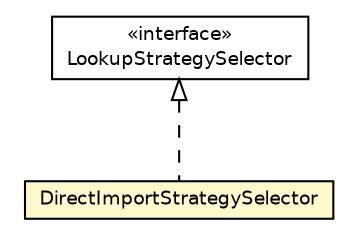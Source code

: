 #!/usr/local/bin/dot
#
# Class diagram 
# Generated by UMLGraph version 5.2 (http://www.umlgraph.org/)
#

digraph G {
	edge [fontname="Helvetica",fontsize=10,labelfontname="Helvetica",labelfontsize=10];
	node [fontname="Helvetica",fontsize=10,shape=plaintext];
	nodesep=0.25;
	ranksep=0.5;
	// chameleon.core.lookup.LookupStrategySelector
	c18914 [label=<<table title="chameleon.core.lookup.LookupStrategySelector" border="0" cellborder="1" cellspacing="0" cellpadding="2" port="p" href="../lookup/LookupStrategySelector.html">
		<tr><td><table border="0" cellspacing="0" cellpadding="1">
<tr><td align="center" balign="center"> &#171;interface&#187; </td></tr>
<tr><td align="center" balign="center"> LookupStrategySelector </td></tr>
		</table></td></tr>
		</table>>, fontname="Helvetica", fontcolor="black", fontsize=9.0];
	// chameleon.core.namespacepart.NamespacePart.DirectImportStrategySelector
	c18962 [label=<<table title="chameleon.core.namespacepart.NamespacePart.DirectImportStrategySelector" border="0" cellborder="1" cellspacing="0" cellpadding="2" port="p" bgcolor="lemonChiffon" href="./NamespacePart.DirectImportStrategySelector.html">
		<tr><td><table border="0" cellspacing="0" cellpadding="1">
<tr><td align="center" balign="center"> DirectImportStrategySelector </td></tr>
		</table></td></tr>
		</table>>, fontname="Helvetica", fontcolor="black", fontsize=9.0];
	//chameleon.core.namespacepart.NamespacePart.DirectImportStrategySelector implements chameleon.core.lookup.LookupStrategySelector
	c18914:p -> c18962:p [dir=back,arrowtail=empty,style=dashed];
}

